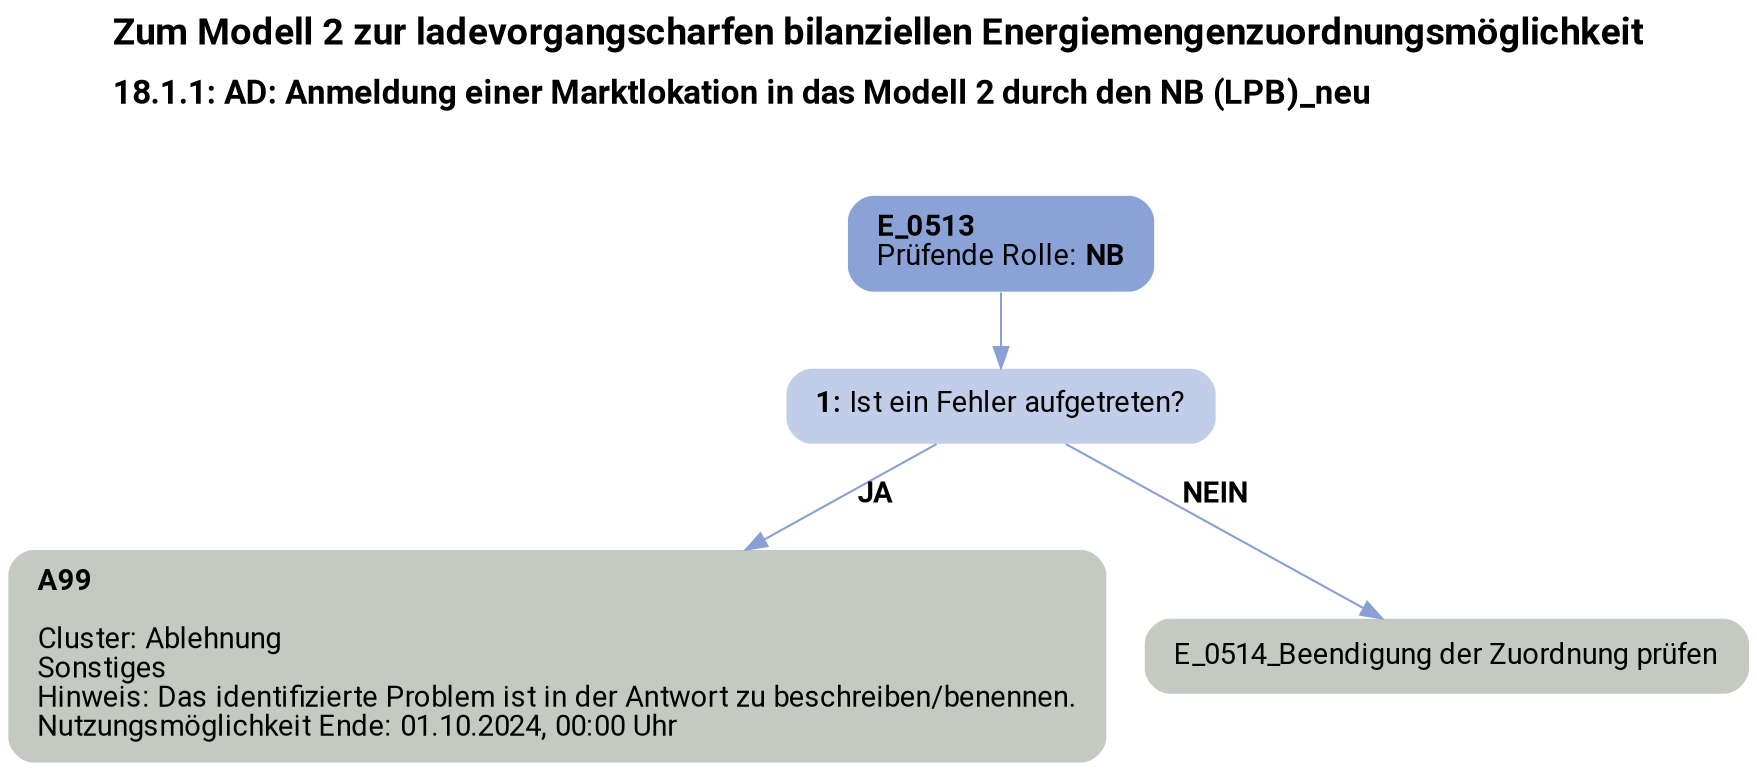 digraph D {
    labelloc="t";
    label=<<B><FONT POINT-SIZE="18">Zum Modell 2 zur ladevorgangscharfen bilanziellen Energiemengenzuordnungsmöglichkeit</FONT></B><BR align="left"/><BR/><B><FONT POINT-SIZE="16">18.1.1: AD: Anmeldung einer Marktlokation in das Modell 2 durch den NB (LPB)_neu</FONT></B><BR align="left"/><BR/><BR/><BR/>>;
    ratio="compress";
    concentrate=true;
    pack=true;
    rankdir=TB;
    packmode="array";
    size="20,20";
    fontsize=12;
    "Start" [margin="0.2,0.12", shape=box, style="filled,rounded", penwidth=0.0, fillcolor="#8ba2d7", label=<<B>E_0513</B><BR align="left"/><FONT>Prüfende Rolle: <B>NB</B></FONT><BR align="center"/>>, fontname="Roboto, sans-serif"];
    "1" [margin="0.2,0.12", shape=box, style="filled,rounded", penwidth=0.0, fillcolor="#c2cee9", label=<<B>1: </B>Ist ein Fehler aufgetreten?<BR align="left"/>>, fontname="Roboto, sans-serif"];
    "A99" [margin="0.2,0.12", shape=box, style="filled,rounded", penwidth=0.0, fillcolor="#c4cac1", label=<<B>A99</B><BR align="left"/><BR align="left"/><FONT>Cluster: Ablehnung<BR align="left"/>Sonstiges<BR align="left"/>Hinweis: Das identifizierte Problem ist in der Antwort zu beschreiben/benennen.<BR align="left"/>Nutzungsmöglichkeit Ende: 01.10.2024, 00:00 Uhr<BR align="left"/></FONT>>, fontname="Roboto, sans-serif"];
    "E_0514_Beendigung der Zuordnung prüfen" [margin="0.2,0.12", shape=box, style="filled,rounded", penwidth=0.0, fillcolor="#c4cac1", label=<<FONT>E_0514_Beendigung der Zuordnung prüfen<BR align="left"/></FONT>>, fontname="Roboto, sans-serif"];

    "Start" -> "1" [color="#88a0d6"];
    "1" -> "A99" [label=<<B>JA</B>>, color="#88a0d6", fontname="Roboto, sans-serif"];
    "1" -> "E_0514_Beendigung der Zuordnung prüfen" [label=<<B>NEIN</B>>, color="#88a0d6", fontname="Roboto, sans-serif"];

    bgcolor="transparent";
fontname="Roboto, sans-serif";
}